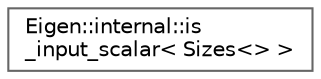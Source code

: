digraph "类继承关系图"
{
 // LATEX_PDF_SIZE
  bgcolor="transparent";
  edge [fontname=Helvetica,fontsize=10,labelfontname=Helvetica,labelfontsize=10];
  node [fontname=Helvetica,fontsize=10,shape=box,height=0.2,width=0.4];
  rankdir="LR";
  Node0 [id="Node000000",label="Eigen::internal::is\l_input_scalar\< Sizes\<\> \>",height=0.2,width=0.4,color="grey40", fillcolor="white", style="filled",URL="$struct_eigen_1_1internal_1_1is__input__scalar_3_01_sizes_3_4_01_4.html",tooltip=" "];
}
